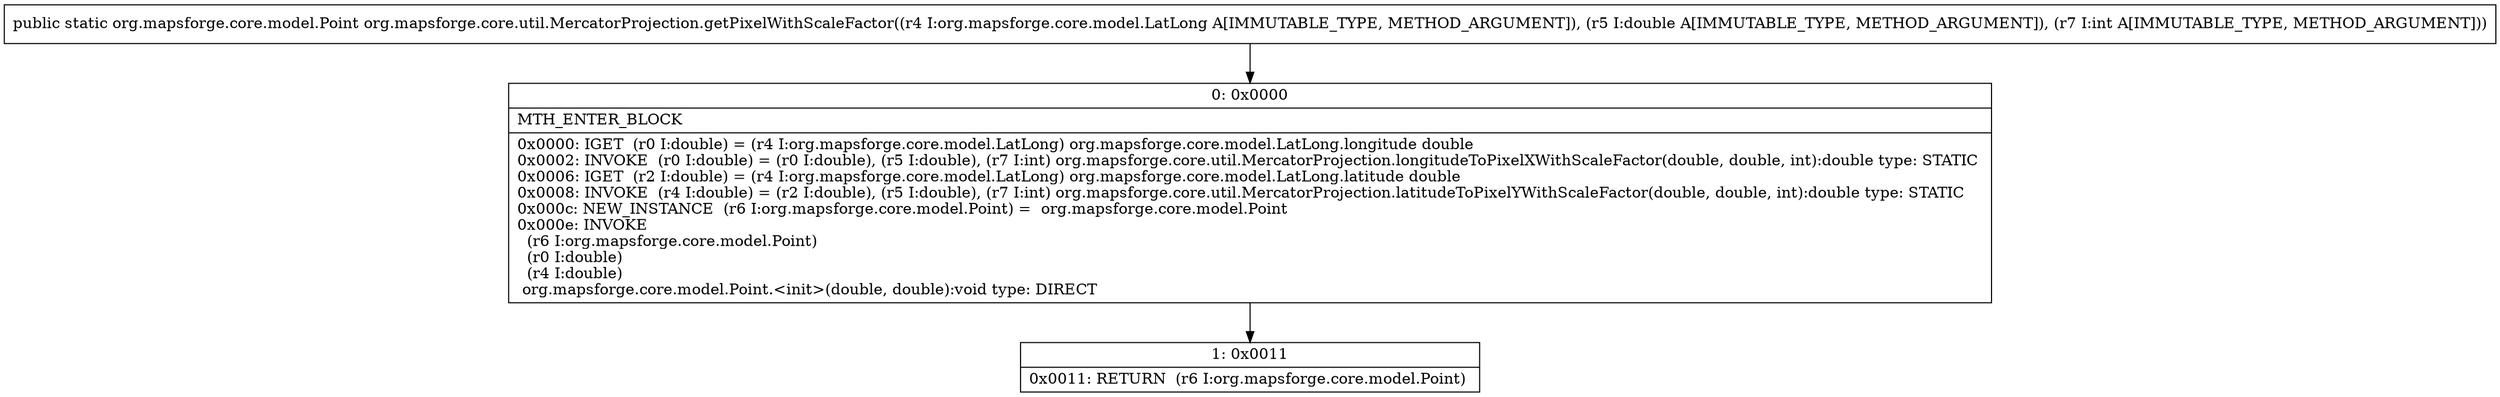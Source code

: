 digraph "CFG fororg.mapsforge.core.util.MercatorProjection.getPixelWithScaleFactor(Lorg\/mapsforge\/core\/model\/LatLong;DI)Lorg\/mapsforge\/core\/model\/Point;" {
Node_0 [shape=record,label="{0\:\ 0x0000|MTH_ENTER_BLOCK\l|0x0000: IGET  (r0 I:double) = (r4 I:org.mapsforge.core.model.LatLong) org.mapsforge.core.model.LatLong.longitude double \l0x0002: INVOKE  (r0 I:double) = (r0 I:double), (r5 I:double), (r7 I:int) org.mapsforge.core.util.MercatorProjection.longitudeToPixelXWithScaleFactor(double, double, int):double type: STATIC \l0x0006: IGET  (r2 I:double) = (r4 I:org.mapsforge.core.model.LatLong) org.mapsforge.core.model.LatLong.latitude double \l0x0008: INVOKE  (r4 I:double) = (r2 I:double), (r5 I:double), (r7 I:int) org.mapsforge.core.util.MercatorProjection.latitudeToPixelYWithScaleFactor(double, double, int):double type: STATIC \l0x000c: NEW_INSTANCE  (r6 I:org.mapsforge.core.model.Point) =  org.mapsforge.core.model.Point \l0x000e: INVOKE  \l  (r6 I:org.mapsforge.core.model.Point)\l  (r0 I:double)\l  (r4 I:double)\l org.mapsforge.core.model.Point.\<init\>(double, double):void type: DIRECT \l}"];
Node_1 [shape=record,label="{1\:\ 0x0011|0x0011: RETURN  (r6 I:org.mapsforge.core.model.Point) \l}"];
MethodNode[shape=record,label="{public static org.mapsforge.core.model.Point org.mapsforge.core.util.MercatorProjection.getPixelWithScaleFactor((r4 I:org.mapsforge.core.model.LatLong A[IMMUTABLE_TYPE, METHOD_ARGUMENT]), (r5 I:double A[IMMUTABLE_TYPE, METHOD_ARGUMENT]), (r7 I:int A[IMMUTABLE_TYPE, METHOD_ARGUMENT])) }"];
MethodNode -> Node_0;
Node_0 -> Node_1;
}

